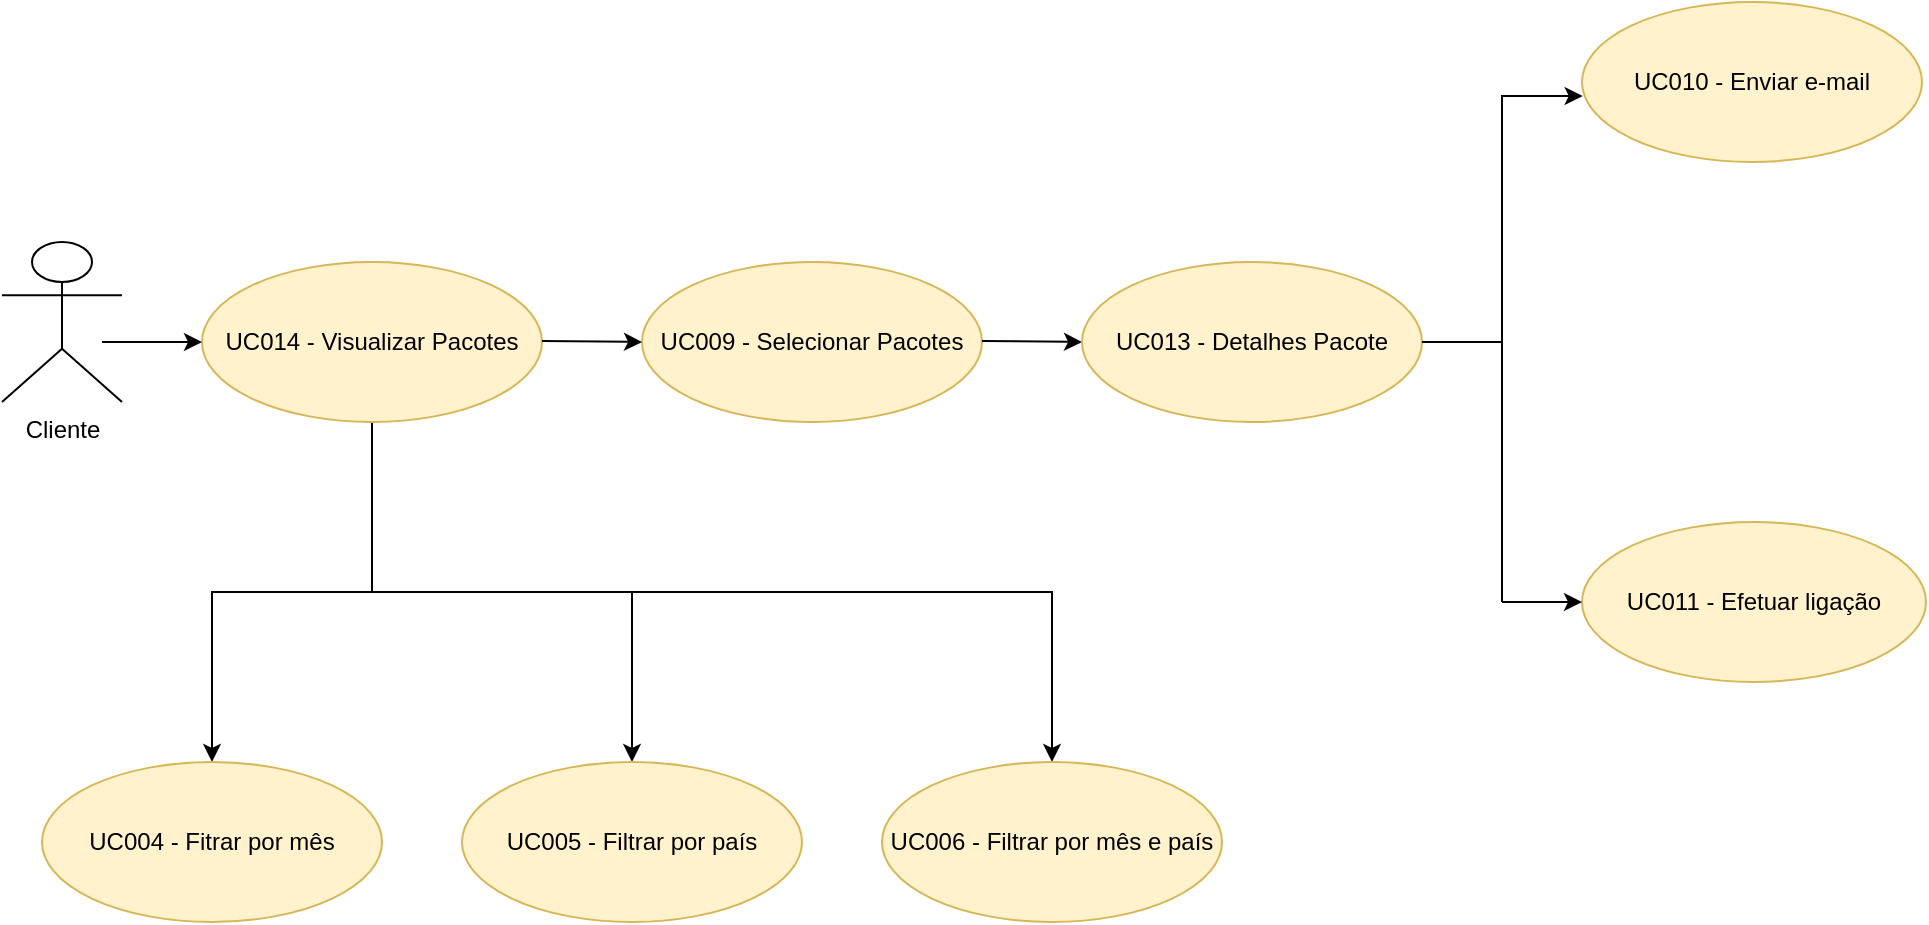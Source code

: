 <mxfile version="12.5.8" type="device"><diagram id="rQfx3svJeKfzNhwadwBf" name="Page-1"><mxGraphModel dx="1221" dy="625" grid="1" gridSize="10" guides="1" tooltips="1" connect="1" arrows="1" fold="1" page="1" pageScale="1" pageWidth="827" pageHeight="1169" math="0" shadow="0"><root><mxCell id="0"/><mxCell id="1" parent="0"/><mxCell id="F_rJo_lgtsBnXjJ2R1JN-2" value="Cliente" style="shape=umlActor;verticalLabelPosition=bottom;labelBackgroundColor=#ffffff;verticalAlign=top;html=1;outlineConnect=0;" vertex="1" parent="1"><mxGeometry x="10" y="200" width="60" height="80" as="geometry"/></mxCell><mxCell id="F_rJo_lgtsBnXjJ2R1JN-30" style="edgeStyle=orthogonalEdgeStyle;rounded=0;orthogonalLoop=1;jettySize=auto;html=1;exitX=0.5;exitY=1;exitDx=0;exitDy=0;entryX=0.5;entryY=0;entryDx=0;entryDy=0;" edge="1" parent="1" source="F_rJo_lgtsBnXjJ2R1JN-3" target="F_rJo_lgtsBnXjJ2R1JN-27"><mxGeometry relative="1" as="geometry"/></mxCell><mxCell id="F_rJo_lgtsBnXjJ2R1JN-31" style="edgeStyle=orthogonalEdgeStyle;rounded=0;orthogonalLoop=1;jettySize=auto;html=1;exitX=0.5;exitY=1;exitDx=0;exitDy=0;" edge="1" parent="1" source="F_rJo_lgtsBnXjJ2R1JN-3" target="F_rJo_lgtsBnXjJ2R1JN-28"><mxGeometry relative="1" as="geometry"/></mxCell><mxCell id="F_rJo_lgtsBnXjJ2R1JN-32" style="edgeStyle=orthogonalEdgeStyle;rounded=0;orthogonalLoop=1;jettySize=auto;html=1;exitX=0.5;exitY=1;exitDx=0;exitDy=0;" edge="1" parent="1" source="F_rJo_lgtsBnXjJ2R1JN-3" target="F_rJo_lgtsBnXjJ2R1JN-29"><mxGeometry relative="1" as="geometry"/></mxCell><mxCell id="F_rJo_lgtsBnXjJ2R1JN-3" value="UC014 - Visualizar Pacotes" style="ellipse;whiteSpace=wrap;html=1;fillColor=#fff2cc;strokeColor=#d6b656;" vertex="1" parent="1"><mxGeometry x="110" y="210" width="170" height="80" as="geometry"/></mxCell><mxCell id="F_rJo_lgtsBnXjJ2R1JN-4" value="" style="endArrow=classic;html=1;" edge="1" parent="1"><mxGeometry width="50" height="50" relative="1" as="geometry"><mxPoint x="60" y="250" as="sourcePoint"/><mxPoint x="110" y="250" as="targetPoint"/></mxGeometry></mxCell><mxCell id="F_rJo_lgtsBnXjJ2R1JN-5" value="UC009 - Selecionar Pacotes" style="ellipse;whiteSpace=wrap;html=1;fillColor=#fff2cc;strokeColor=#d6b656;" vertex="1" parent="1"><mxGeometry x="330" y="210" width="170" height="80" as="geometry"/></mxCell><mxCell id="F_rJo_lgtsBnXjJ2R1JN-6" value="" style="endArrow=classic;html=1;" edge="1" parent="1"><mxGeometry width="50" height="50" relative="1" as="geometry"><mxPoint x="280" y="249.5" as="sourcePoint"/><mxPoint x="330" y="250" as="targetPoint"/></mxGeometry></mxCell><mxCell id="F_rJo_lgtsBnXjJ2R1JN-11" value="" style="endArrow=classic;html=1;" edge="1" parent="1"><mxGeometry width="50" height="50" relative="1" as="geometry"><mxPoint x="500" y="249.5" as="sourcePoint"/><mxPoint x="550" y="250" as="targetPoint"/></mxGeometry></mxCell><mxCell id="F_rJo_lgtsBnXjJ2R1JN-18" style="edgeStyle=orthogonalEdgeStyle;rounded=0;orthogonalLoop=1;jettySize=auto;html=1;entryX=0.002;entryY=0.588;entryDx=0;entryDy=0;entryPerimeter=0;" edge="1" parent="1" source="F_rJo_lgtsBnXjJ2R1JN-12" target="F_rJo_lgtsBnXjJ2R1JN-13"><mxGeometry relative="1" as="geometry"><mxPoint x="790" y="250" as="targetPoint"/></mxGeometry></mxCell><mxCell id="F_rJo_lgtsBnXjJ2R1JN-12" value="UC013 - Detalhes Pacote" style="ellipse;whiteSpace=wrap;html=1;fillColor=#fff2cc;strokeColor=#d6b656;" vertex="1" parent="1"><mxGeometry x="550" y="210" width="170" height="80" as="geometry"/></mxCell><mxCell id="F_rJo_lgtsBnXjJ2R1JN-13" value="UC010 - Enviar e-mail" style="ellipse;whiteSpace=wrap;html=1;fillColor=#fff2cc;strokeColor=#d6b656;" vertex="1" parent="1"><mxGeometry x="800" y="80" width="170" height="80" as="geometry"/></mxCell><mxCell id="F_rJo_lgtsBnXjJ2R1JN-14" value="UC011 - Efetuar ligação" style="ellipse;whiteSpace=wrap;html=1;fillColor=#fff2cc;strokeColor=#d6b656;" vertex="1" parent="1"><mxGeometry x="800" y="340" width="172" height="80" as="geometry"/></mxCell><mxCell id="F_rJo_lgtsBnXjJ2R1JN-23" value="" style="endArrow=none;html=1;entryX=1;entryY=0.5;entryDx=0;entryDy=0;" edge="1" parent="1" target="F_rJo_lgtsBnXjJ2R1JN-12"><mxGeometry width="50" height="50" relative="1" as="geometry"><mxPoint x="760" y="250" as="sourcePoint"/><mxPoint x="290" y="440" as="targetPoint"/></mxGeometry></mxCell><mxCell id="F_rJo_lgtsBnXjJ2R1JN-25" value="" style="endArrow=none;html=1;" edge="1" parent="1"><mxGeometry width="50" height="50" relative="1" as="geometry"><mxPoint x="760" y="380" as="sourcePoint"/><mxPoint x="760" y="250" as="targetPoint"/></mxGeometry></mxCell><mxCell id="F_rJo_lgtsBnXjJ2R1JN-26" value="" style="endArrow=classic;html=1;entryX=0;entryY=0.5;entryDx=0;entryDy=0;" edge="1" parent="1" target="F_rJo_lgtsBnXjJ2R1JN-14"><mxGeometry width="50" height="50" relative="1" as="geometry"><mxPoint x="760" y="380" as="sourcePoint"/><mxPoint x="290" y="440" as="targetPoint"/></mxGeometry></mxCell><mxCell id="F_rJo_lgtsBnXjJ2R1JN-27" value="UC004 - Fitrar por mês" style="ellipse;whiteSpace=wrap;html=1;fillColor=#fff2cc;strokeColor=#d6b656;" vertex="1" parent="1"><mxGeometry x="30" y="460" width="170" height="80" as="geometry"/></mxCell><mxCell id="F_rJo_lgtsBnXjJ2R1JN-28" value="UC005 - Filtrar por país" style="ellipse;whiteSpace=wrap;html=1;fillColor=#fff2cc;strokeColor=#d6b656;" vertex="1" parent="1"><mxGeometry x="240" y="460" width="170" height="80" as="geometry"/></mxCell><mxCell id="F_rJo_lgtsBnXjJ2R1JN-29" value="UC006 - Filtrar por mês e país" style="ellipse;whiteSpace=wrap;html=1;fillColor=#fff2cc;strokeColor=#d6b656;" vertex="1" parent="1"><mxGeometry x="450" y="460" width="170" height="80" as="geometry"/></mxCell></root></mxGraphModel></diagram></mxfile>
